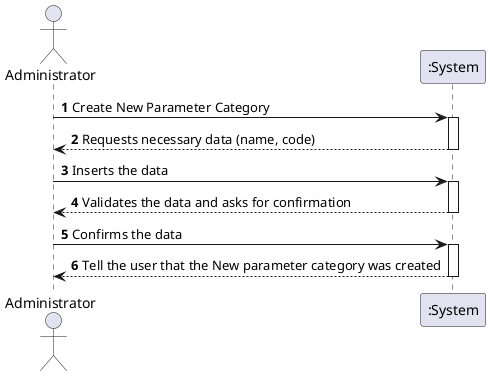 @startuml
autonumber
'hide footbox
actor "Administrator" as ADMIN

participant ":System" as SYSTEM

ADMIN -> SYSTEM : Create New Parameter Category
activate SYSTEM
SYSTEM --> ADMIN : Requests necessary data (name, code)
deactivate SYSTEM

ADMIN -> SYSTEM : Inserts the data
activate SYSTEM
SYSTEM --> ADMIN : Validates the data and asks for confirmation
deactivate SYSTEM

ADMIN -> SYSTEM : Confirms the data
activate SYSTEM
SYSTEM --> ADMIN : Tell the user that the New parameter category was created
deactivate SYSTEM


@enduml